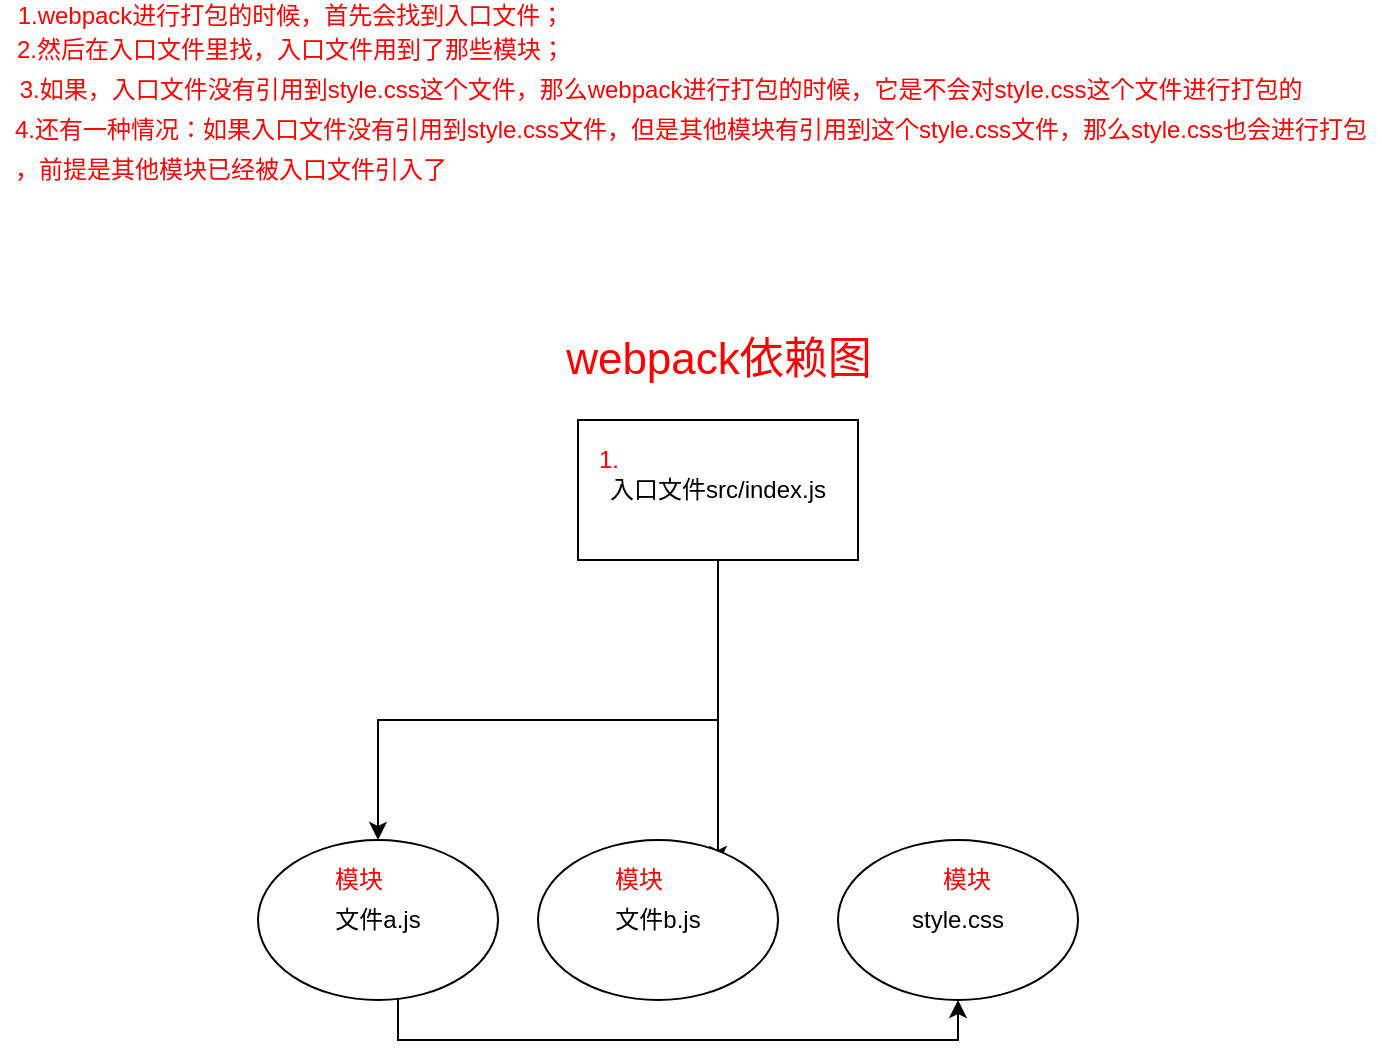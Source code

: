 <mxfile version="15.1.1" type="github">
  <diagram id="fdmEnKUR2OzU24qQVM1Q" name="第 1 页">
    <mxGraphModel dx="1303" dy="727" grid="1" gridSize="10" guides="1" tooltips="1" connect="1" arrows="1" fold="1" page="1" pageScale="1" pageWidth="827" pageHeight="1169" math="0" shadow="0">
      <root>
        <mxCell id="0" />
        <mxCell id="1" parent="0" />
        <mxCell id="H6RojgO4TnuaBIyDNX_I-35" value="" style="group" vertex="1" connectable="0" parent="1">
          <mxGeometry x="209" y="470" width="410" height="350" as="geometry" />
        </mxCell>
        <mxCell id="H6RojgO4TnuaBIyDNX_I-33" style="edgeStyle=orthogonalEdgeStyle;rounded=0;orthogonalLoop=1;jettySize=auto;html=1;" edge="1" parent="H6RojgO4TnuaBIyDNX_I-35" source="H6RojgO4TnuaBIyDNX_I-2">
          <mxGeometry relative="1" as="geometry">
            <mxPoint x="230" y="262" as="targetPoint" />
          </mxGeometry>
        </mxCell>
        <mxCell id="H6RojgO4TnuaBIyDNX_I-2" value="入口文件src/index.js" style="whiteSpace=wrap;html=1;" vertex="1" parent="H6RojgO4TnuaBIyDNX_I-35">
          <mxGeometry x="160" y="40" width="140" height="70" as="geometry" />
        </mxCell>
        <mxCell id="H6RojgO4TnuaBIyDNX_I-14" value="文件a.js" style="ellipse;whiteSpace=wrap;html=1;" vertex="1" parent="H6RojgO4TnuaBIyDNX_I-35">
          <mxGeometry y="250" width="120" height="80" as="geometry" />
        </mxCell>
        <mxCell id="H6RojgO4TnuaBIyDNX_I-9" style="edgeStyle=orthogonalEdgeStyle;rounded=0;orthogonalLoop=1;jettySize=auto;html=1;entryX=0.5;entryY=0;entryDx=0;entryDy=0;" edge="1" parent="H6RojgO4TnuaBIyDNX_I-35" source="H6RojgO4TnuaBIyDNX_I-2" target="H6RojgO4TnuaBIyDNX_I-14">
          <mxGeometry relative="1" as="geometry">
            <mxPoint x="130" y="210" as="targetPoint" />
            <Array as="points">
              <mxPoint x="230" y="190" />
              <mxPoint x="60" y="190" />
            </Array>
          </mxGeometry>
        </mxCell>
        <mxCell id="H6RojgO4TnuaBIyDNX_I-17" value="文件b.js" style="ellipse;whiteSpace=wrap;html=1;" vertex="1" parent="H6RojgO4TnuaBIyDNX_I-35">
          <mxGeometry x="140" y="250" width="120" height="80" as="geometry" />
        </mxCell>
        <mxCell id="H6RojgO4TnuaBIyDNX_I-20" value="style.css" style="ellipse;whiteSpace=wrap;html=1;" vertex="1" parent="H6RojgO4TnuaBIyDNX_I-35">
          <mxGeometry x="290" y="250" width="120" height="80" as="geometry" />
        </mxCell>
        <mxCell id="H6RojgO4TnuaBIyDNX_I-30" style="edgeStyle=orthogonalEdgeStyle;rounded=0;orthogonalLoop=1;jettySize=auto;html=1;entryX=0.5;entryY=1;entryDx=0;entryDy=0;" edge="1" parent="H6RojgO4TnuaBIyDNX_I-35" source="H6RojgO4TnuaBIyDNX_I-14" target="H6RojgO4TnuaBIyDNX_I-20">
          <mxGeometry relative="1" as="geometry">
            <Array as="points">
              <mxPoint x="70" y="350" />
              <mxPoint x="350" y="350" />
            </Array>
          </mxGeometry>
        </mxCell>
        <mxCell id="H6RojgO4TnuaBIyDNX_I-22" value="&lt;font color=&quot;#ff0000&quot;&gt;1.&lt;/font&gt;" style="text;html=1;align=center;verticalAlign=middle;resizable=0;points=[];autosize=1;strokeColor=none;fillColor=none;" vertex="1" parent="H6RojgO4TnuaBIyDNX_I-35">
          <mxGeometry x="160" y="50" width="30" height="20" as="geometry" />
        </mxCell>
        <mxCell id="H6RojgO4TnuaBIyDNX_I-27" value="&lt;font color=&quot;#ff0000&quot;&gt;模块&lt;/font&gt;" style="text;html=1;align=center;verticalAlign=middle;resizable=0;points=[];autosize=1;strokeColor=none;fillColor=none;" vertex="1" parent="H6RojgO4TnuaBIyDNX_I-35">
          <mxGeometry x="334" y="260" width="40" height="20" as="geometry" />
        </mxCell>
        <mxCell id="H6RojgO4TnuaBIyDNX_I-28" value="&lt;font color=&quot;#ff0000&quot;&gt;模块&lt;/font&gt;" style="text;html=1;align=center;verticalAlign=middle;resizable=0;points=[];autosize=1;strokeColor=none;fillColor=none;" vertex="1" parent="H6RojgO4TnuaBIyDNX_I-35">
          <mxGeometry x="170" y="260" width="40" height="20" as="geometry" />
        </mxCell>
        <mxCell id="H6RojgO4TnuaBIyDNX_I-29" value="&lt;font color=&quot;#ff0000&quot;&gt;模块&lt;/font&gt;" style="text;html=1;align=center;verticalAlign=middle;resizable=0;points=[];autosize=1;strokeColor=none;fillColor=none;" vertex="1" parent="H6RojgO4TnuaBIyDNX_I-35">
          <mxGeometry x="30" y="260" width="40" height="20" as="geometry" />
        </mxCell>
        <mxCell id="H6RojgO4TnuaBIyDNX_I-34" value="&lt;font style=&quot;font-size: 22px&quot; color=&quot;#ff0000&quot;&gt;webpack依赖图&lt;/font&gt;" style="text;html=1;align=center;verticalAlign=middle;resizable=0;points=[];autosize=1;strokeColor=none;fillColor=none;" vertex="1" parent="H6RojgO4TnuaBIyDNX_I-35">
          <mxGeometry x="145" width="170" height="20" as="geometry" />
        </mxCell>
        <mxCell id="H6RojgO4TnuaBIyDNX_I-36" value="" style="group" vertex="1" connectable="0" parent="1">
          <mxGeometry x="80" y="300" width="690" height="95" as="geometry" />
        </mxCell>
        <mxCell id="H6RojgO4TnuaBIyDNX_I-21" value="&lt;font color=&quot;#ff0000&quot;&gt;1.webpack进行打包的时候，首先会找到入口文件；&lt;br&gt;&lt;br&gt;&lt;/font&gt;" style="text;html=1;align=center;verticalAlign=middle;resizable=0;points=[];autosize=1;strokeColor=none;fillColor=none;" vertex="1" parent="H6RojgO4TnuaBIyDNX_I-36">
          <mxGeometry width="290" height="30" as="geometry" />
        </mxCell>
        <mxCell id="H6RojgO4TnuaBIyDNX_I-23" value="&lt;span style=&quot;color: rgb(255 , 0 , 0)&quot;&gt;2.然后在入口文件里找，入口文件用到了那些模块；&lt;/span&gt;" style="text;html=1;align=center;verticalAlign=middle;resizable=0;points=[];autosize=1;strokeColor=none;fillColor=none;" vertex="1" parent="H6RojgO4TnuaBIyDNX_I-36">
          <mxGeometry y="15" width="290" height="20" as="geometry" />
        </mxCell>
        <mxCell id="H6RojgO4TnuaBIyDNX_I-24" value="&lt;font color=&quot;#ff0000&quot;&gt;3.如果，入口文件没有引用到style.css这个文件，那么webpack进行打包的时候，它是不会对style.css这个文件进行打包的&lt;/font&gt;" style="text;html=1;align=center;verticalAlign=middle;resizable=0;points=[];autosize=1;strokeColor=none;fillColor=none;" vertex="1" parent="H6RojgO4TnuaBIyDNX_I-36">
          <mxGeometry y="35" width="660" height="20" as="geometry" />
        </mxCell>
        <mxCell id="H6RojgO4TnuaBIyDNX_I-25" value="&lt;font color=&quot;#ff0000&quot;&gt;4.还有一种情况：如果入口文件没有引用到style.css文件，但是其他模块有引用到这个style.css文件，那么style.css也会进行打包&lt;/font&gt;" style="text;html=1;align=center;verticalAlign=middle;resizable=0;points=[];autosize=1;strokeColor=none;fillColor=none;" vertex="1" parent="H6RojgO4TnuaBIyDNX_I-36">
          <mxGeometry y="55" width="690" height="20" as="geometry" />
        </mxCell>
        <mxCell id="H6RojgO4TnuaBIyDNX_I-26" value="&lt;span style=&quot;color: rgb(255 , 0 , 0)&quot;&gt;，前提是其他模块已经被入口文件引入了&lt;/span&gt;" style="text;html=1;align=center;verticalAlign=middle;resizable=0;points=[];autosize=1;strokeColor=none;fillColor=none;" vertex="1" parent="H6RojgO4TnuaBIyDNX_I-36">
          <mxGeometry y="75" width="230" height="20" as="geometry" />
        </mxCell>
      </root>
    </mxGraphModel>
  </diagram>
</mxfile>
